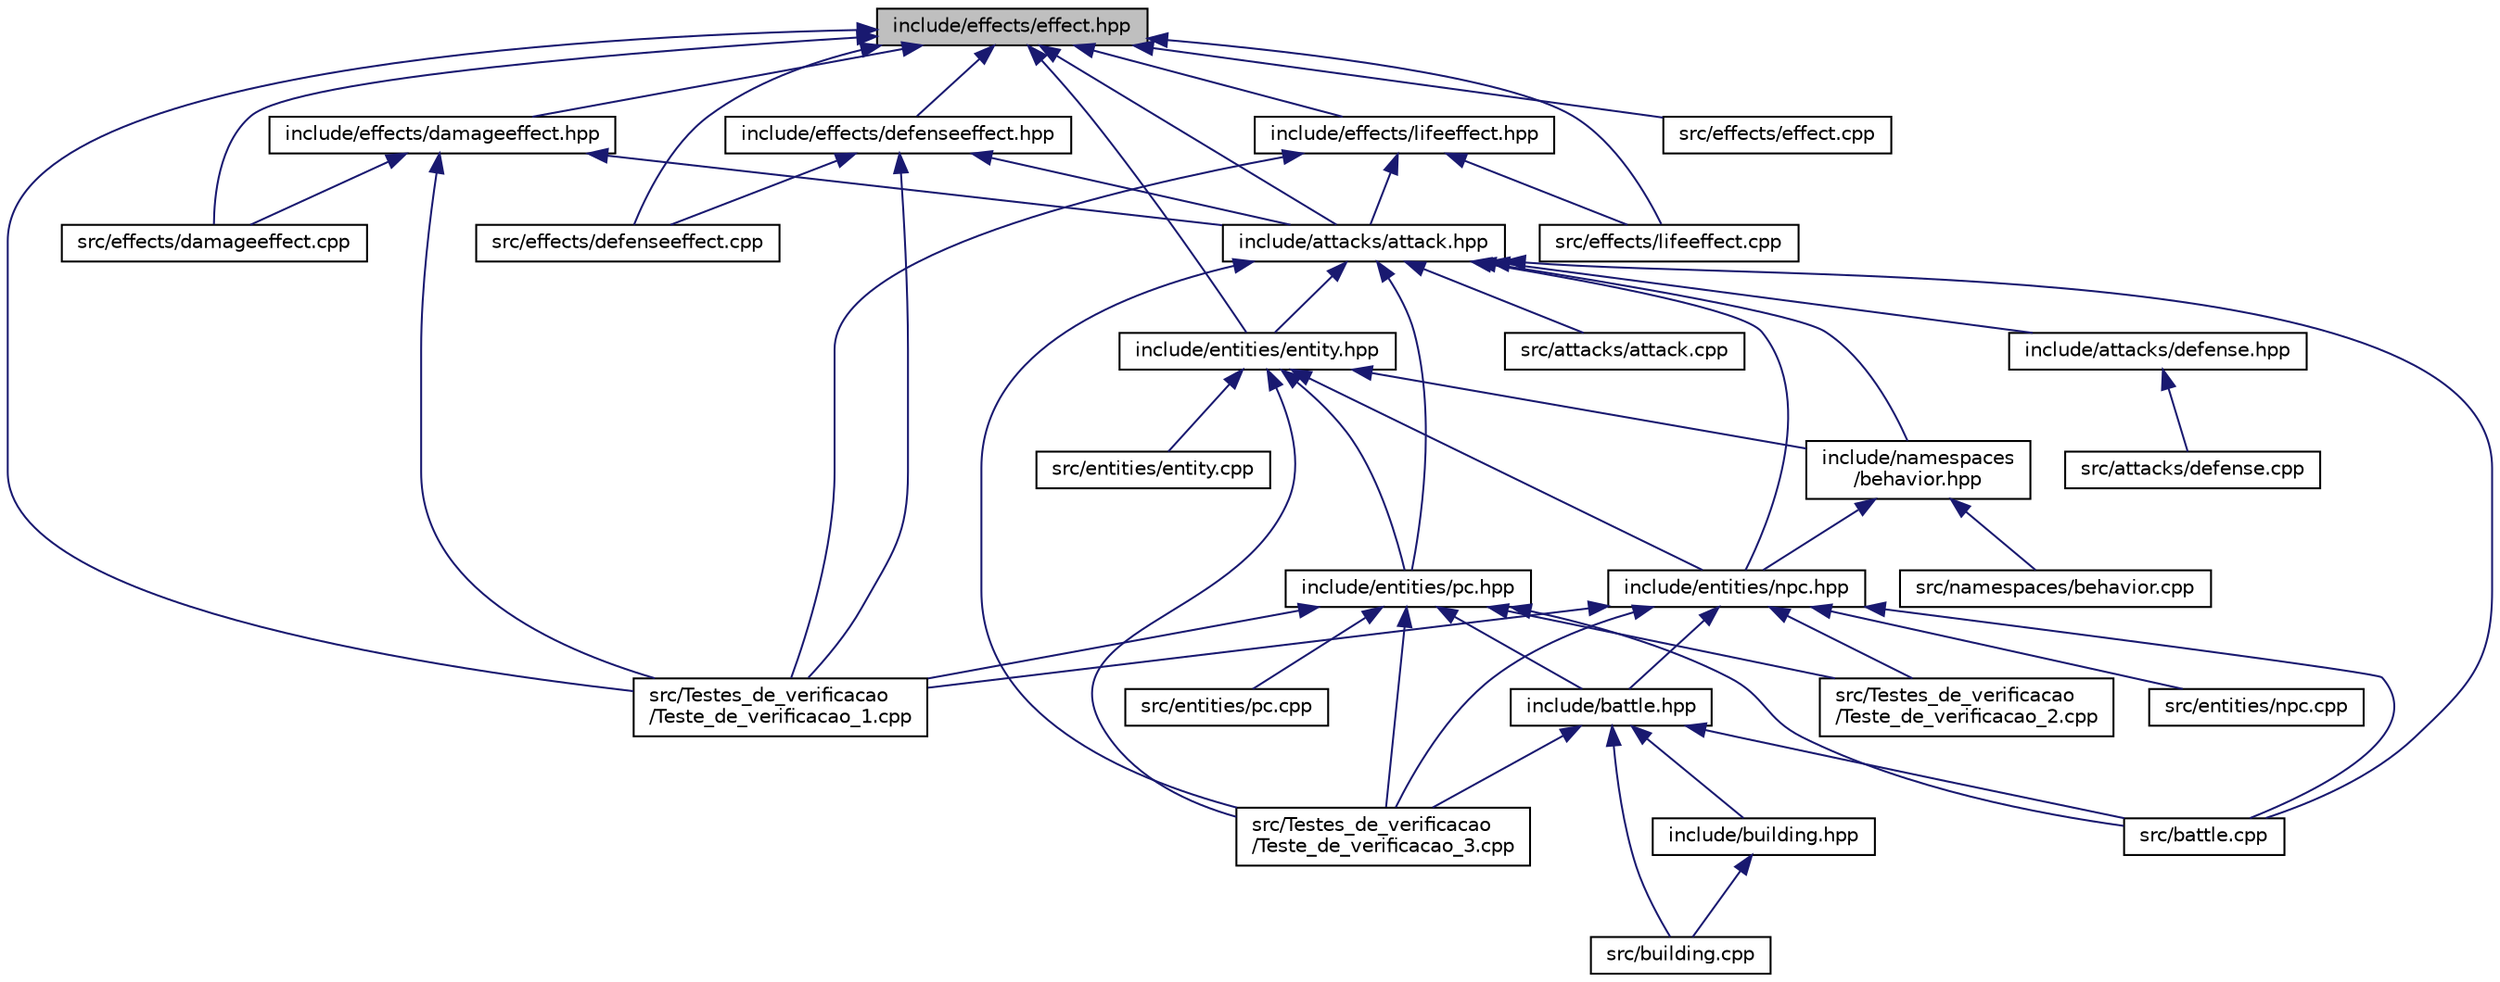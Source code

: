 digraph "include/effects/effect.hpp"
{
 // LATEX_PDF_SIZE
  edge [fontname="Helvetica",fontsize="10",labelfontname="Helvetica",labelfontsize="10"];
  node [fontname="Helvetica",fontsize="10",shape=record];
  Node1 [label="include/effects/effect.hpp",height=0.2,width=0.4,color="black", fillcolor="grey75", style="filled", fontcolor="black",tooltip=" "];
  Node1 -> Node2 [dir="back",color="midnightblue",fontsize="10",style="solid",fontname="Helvetica"];
  Node2 [label="include/attacks/attack.hpp",height=0.2,width=0.4,color="black", fillcolor="white", style="filled",URL="$attack_8hpp.html",tooltip=" "];
  Node2 -> Node3 [dir="back",color="midnightblue",fontsize="10",style="solid",fontname="Helvetica"];
  Node3 [label="include/attacks/defense.hpp",height=0.2,width=0.4,color="black", fillcolor="white", style="filled",URL="$defense_8hpp.html",tooltip=" "];
  Node3 -> Node4 [dir="back",color="midnightblue",fontsize="10",style="solid",fontname="Helvetica"];
  Node4 [label="src/attacks/defense.cpp",height=0.2,width=0.4,color="black", fillcolor="white", style="filled",URL="$defense_8cpp.html",tooltip=" "];
  Node2 -> Node5 [dir="back",color="midnightblue",fontsize="10",style="solid",fontname="Helvetica"];
  Node5 [label="include/entities/entity.hpp",height=0.2,width=0.4,color="black", fillcolor="white", style="filled",URL="$entity_8hpp.html",tooltip=" "];
  Node5 -> Node6 [dir="back",color="midnightblue",fontsize="10",style="solid",fontname="Helvetica"];
  Node6 [label="include/entities/npc.hpp",height=0.2,width=0.4,color="black", fillcolor="white", style="filled",URL="$npc_8hpp.html",tooltip=" "];
  Node6 -> Node7 [dir="back",color="midnightblue",fontsize="10",style="solid",fontname="Helvetica"];
  Node7 [label="include/battle.hpp",height=0.2,width=0.4,color="black", fillcolor="white", style="filled",URL="$battle_8hpp.html",tooltip="Esse arquivo contém a classe Battle, cujo objetivo é executar uma batalha entre o usuário e um npc...."];
  Node7 -> Node8 [dir="back",color="midnightblue",fontsize="10",style="solid",fontname="Helvetica"];
  Node8 [label="include/building.hpp",height=0.2,width=0.4,color="black", fillcolor="white", style="filled",URL="$building_8hpp.html",tooltip=" "];
  Node8 -> Node9 [dir="back",color="midnightblue",fontsize="10",style="solid",fontname="Helvetica"];
  Node9 [label="src/building.cpp",height=0.2,width=0.4,color="black", fillcolor="white", style="filled",URL="$building_8cpp.html",tooltip=" "];
  Node7 -> Node10 [dir="back",color="midnightblue",fontsize="10",style="solid",fontname="Helvetica"];
  Node10 [label="src/battle.cpp",height=0.2,width=0.4,color="black", fillcolor="white", style="filled",URL="$battle_8cpp.html",tooltip=" "];
  Node7 -> Node9 [dir="back",color="midnightblue",fontsize="10",style="solid",fontname="Helvetica"];
  Node7 -> Node11 [dir="back",color="midnightblue",fontsize="10",style="solid",fontname="Helvetica"];
  Node11 [label="src/Testes_de_verificacao\l/Teste_de_verificacao_3.cpp",height=0.2,width=0.4,color="black", fillcolor="white", style="filled",URL="$Teste__de__verificacao__3_8cpp.html",tooltip=" "];
  Node6 -> Node10 [dir="back",color="midnightblue",fontsize="10",style="solid",fontname="Helvetica"];
  Node6 -> Node12 [dir="back",color="midnightblue",fontsize="10",style="solid",fontname="Helvetica"];
  Node12 [label="src/entities/npc.cpp",height=0.2,width=0.4,color="black", fillcolor="white", style="filled",URL="$npc_8cpp.html",tooltip=" "];
  Node6 -> Node13 [dir="back",color="midnightblue",fontsize="10",style="solid",fontname="Helvetica"];
  Node13 [label="src/Testes_de_verificacao\l/Teste_de_verificacao_1.cpp",height=0.2,width=0.4,color="black", fillcolor="white", style="filled",URL="$Teste__de__verificacao__1_8cpp.html",tooltip=" "];
  Node6 -> Node14 [dir="back",color="midnightblue",fontsize="10",style="solid",fontname="Helvetica"];
  Node14 [label="src/Testes_de_verificacao\l/Teste_de_verificacao_2.cpp",height=0.2,width=0.4,color="black", fillcolor="white", style="filled",URL="$Teste__de__verificacao__2_8cpp.html",tooltip=" "];
  Node6 -> Node11 [dir="back",color="midnightblue",fontsize="10",style="solid",fontname="Helvetica"];
  Node5 -> Node15 [dir="back",color="midnightblue",fontsize="10",style="solid",fontname="Helvetica"];
  Node15 [label="include/entities/pc.hpp",height=0.2,width=0.4,color="black", fillcolor="white", style="filled",URL="$pc_8hpp.html",tooltip=" "];
  Node15 -> Node7 [dir="back",color="midnightblue",fontsize="10",style="solid",fontname="Helvetica"];
  Node15 -> Node10 [dir="back",color="midnightblue",fontsize="10",style="solid",fontname="Helvetica"];
  Node15 -> Node16 [dir="back",color="midnightblue",fontsize="10",style="solid",fontname="Helvetica"];
  Node16 [label="src/entities/pc.cpp",height=0.2,width=0.4,color="black", fillcolor="white", style="filled",URL="$pc_8cpp.html",tooltip=" "];
  Node15 -> Node13 [dir="back",color="midnightblue",fontsize="10",style="solid",fontname="Helvetica"];
  Node15 -> Node14 [dir="back",color="midnightblue",fontsize="10",style="solid",fontname="Helvetica"];
  Node15 -> Node11 [dir="back",color="midnightblue",fontsize="10",style="solid",fontname="Helvetica"];
  Node5 -> Node17 [dir="back",color="midnightblue",fontsize="10",style="solid",fontname="Helvetica"];
  Node17 [label="include/namespaces\l/behavior.hpp",height=0.2,width=0.4,color="black", fillcolor="white", style="filled",URL="$behavior_8hpp.html",tooltip=" "];
  Node17 -> Node6 [dir="back",color="midnightblue",fontsize="10",style="solid",fontname="Helvetica"];
  Node17 -> Node18 [dir="back",color="midnightblue",fontsize="10",style="solid",fontname="Helvetica"];
  Node18 [label="src/namespaces/behavior.cpp",height=0.2,width=0.4,color="black", fillcolor="white", style="filled",URL="$behavior_8cpp.html",tooltip=" "];
  Node5 -> Node19 [dir="back",color="midnightblue",fontsize="10",style="solid",fontname="Helvetica"];
  Node19 [label="src/entities/entity.cpp",height=0.2,width=0.4,color="black", fillcolor="white", style="filled",URL="$entity_8cpp.html",tooltip=" "];
  Node5 -> Node11 [dir="back",color="midnightblue",fontsize="10",style="solid",fontname="Helvetica"];
  Node2 -> Node6 [dir="back",color="midnightblue",fontsize="10",style="solid",fontname="Helvetica"];
  Node2 -> Node15 [dir="back",color="midnightblue",fontsize="10",style="solid",fontname="Helvetica"];
  Node2 -> Node17 [dir="back",color="midnightblue",fontsize="10",style="solid",fontname="Helvetica"];
  Node2 -> Node20 [dir="back",color="midnightblue",fontsize="10",style="solid",fontname="Helvetica"];
  Node20 [label="src/attacks/attack.cpp",height=0.2,width=0.4,color="black", fillcolor="white", style="filled",URL="$attack_8cpp.html",tooltip=" "];
  Node2 -> Node10 [dir="back",color="midnightblue",fontsize="10",style="solid",fontname="Helvetica"];
  Node2 -> Node11 [dir="back",color="midnightblue",fontsize="10",style="solid",fontname="Helvetica"];
  Node1 -> Node21 [dir="back",color="midnightblue",fontsize="10",style="solid",fontname="Helvetica"];
  Node21 [label="include/effects/damageeffect.hpp",height=0.2,width=0.4,color="black", fillcolor="white", style="filled",URL="$damageeffect_8hpp.html",tooltip=" "];
  Node21 -> Node2 [dir="back",color="midnightblue",fontsize="10",style="solid",fontname="Helvetica"];
  Node21 -> Node22 [dir="back",color="midnightblue",fontsize="10",style="solid",fontname="Helvetica"];
  Node22 [label="src/effects/damageeffect.cpp",height=0.2,width=0.4,color="black", fillcolor="white", style="filled",URL="$damageeffect_8cpp.html",tooltip=" "];
  Node21 -> Node13 [dir="back",color="midnightblue",fontsize="10",style="solid",fontname="Helvetica"];
  Node1 -> Node23 [dir="back",color="midnightblue",fontsize="10",style="solid",fontname="Helvetica"];
  Node23 [label="include/effects/defenseeffect.hpp",height=0.2,width=0.4,color="black", fillcolor="white", style="filled",URL="$defenseeffect_8hpp.html",tooltip=" "];
  Node23 -> Node2 [dir="back",color="midnightblue",fontsize="10",style="solid",fontname="Helvetica"];
  Node23 -> Node24 [dir="back",color="midnightblue",fontsize="10",style="solid",fontname="Helvetica"];
  Node24 [label="src/effects/defenseeffect.cpp",height=0.2,width=0.4,color="black", fillcolor="white", style="filled",URL="$defenseeffect_8cpp.html",tooltip=" "];
  Node23 -> Node13 [dir="back",color="midnightblue",fontsize="10",style="solid",fontname="Helvetica"];
  Node1 -> Node25 [dir="back",color="midnightblue",fontsize="10",style="solid",fontname="Helvetica"];
  Node25 [label="include/effects/lifeeffect.hpp",height=0.2,width=0.4,color="black", fillcolor="white", style="filled",URL="$lifeeffect_8hpp.html",tooltip=" "];
  Node25 -> Node2 [dir="back",color="midnightblue",fontsize="10",style="solid",fontname="Helvetica"];
  Node25 -> Node26 [dir="back",color="midnightblue",fontsize="10",style="solid",fontname="Helvetica"];
  Node26 [label="src/effects/lifeeffect.cpp",height=0.2,width=0.4,color="black", fillcolor="white", style="filled",URL="$lifeeffect_8cpp.html",tooltip=" "];
  Node25 -> Node13 [dir="back",color="midnightblue",fontsize="10",style="solid",fontname="Helvetica"];
  Node1 -> Node5 [dir="back",color="midnightblue",fontsize="10",style="solid",fontname="Helvetica"];
  Node1 -> Node22 [dir="back",color="midnightblue",fontsize="10",style="solid",fontname="Helvetica"];
  Node1 -> Node24 [dir="back",color="midnightblue",fontsize="10",style="solid",fontname="Helvetica"];
  Node1 -> Node27 [dir="back",color="midnightblue",fontsize="10",style="solid",fontname="Helvetica"];
  Node27 [label="src/effects/effect.cpp",height=0.2,width=0.4,color="black", fillcolor="white", style="filled",URL="$effect_8cpp.html",tooltip=" "];
  Node1 -> Node26 [dir="back",color="midnightblue",fontsize="10",style="solid",fontname="Helvetica"];
  Node1 -> Node13 [dir="back",color="midnightblue",fontsize="10",style="solid",fontname="Helvetica"];
}
